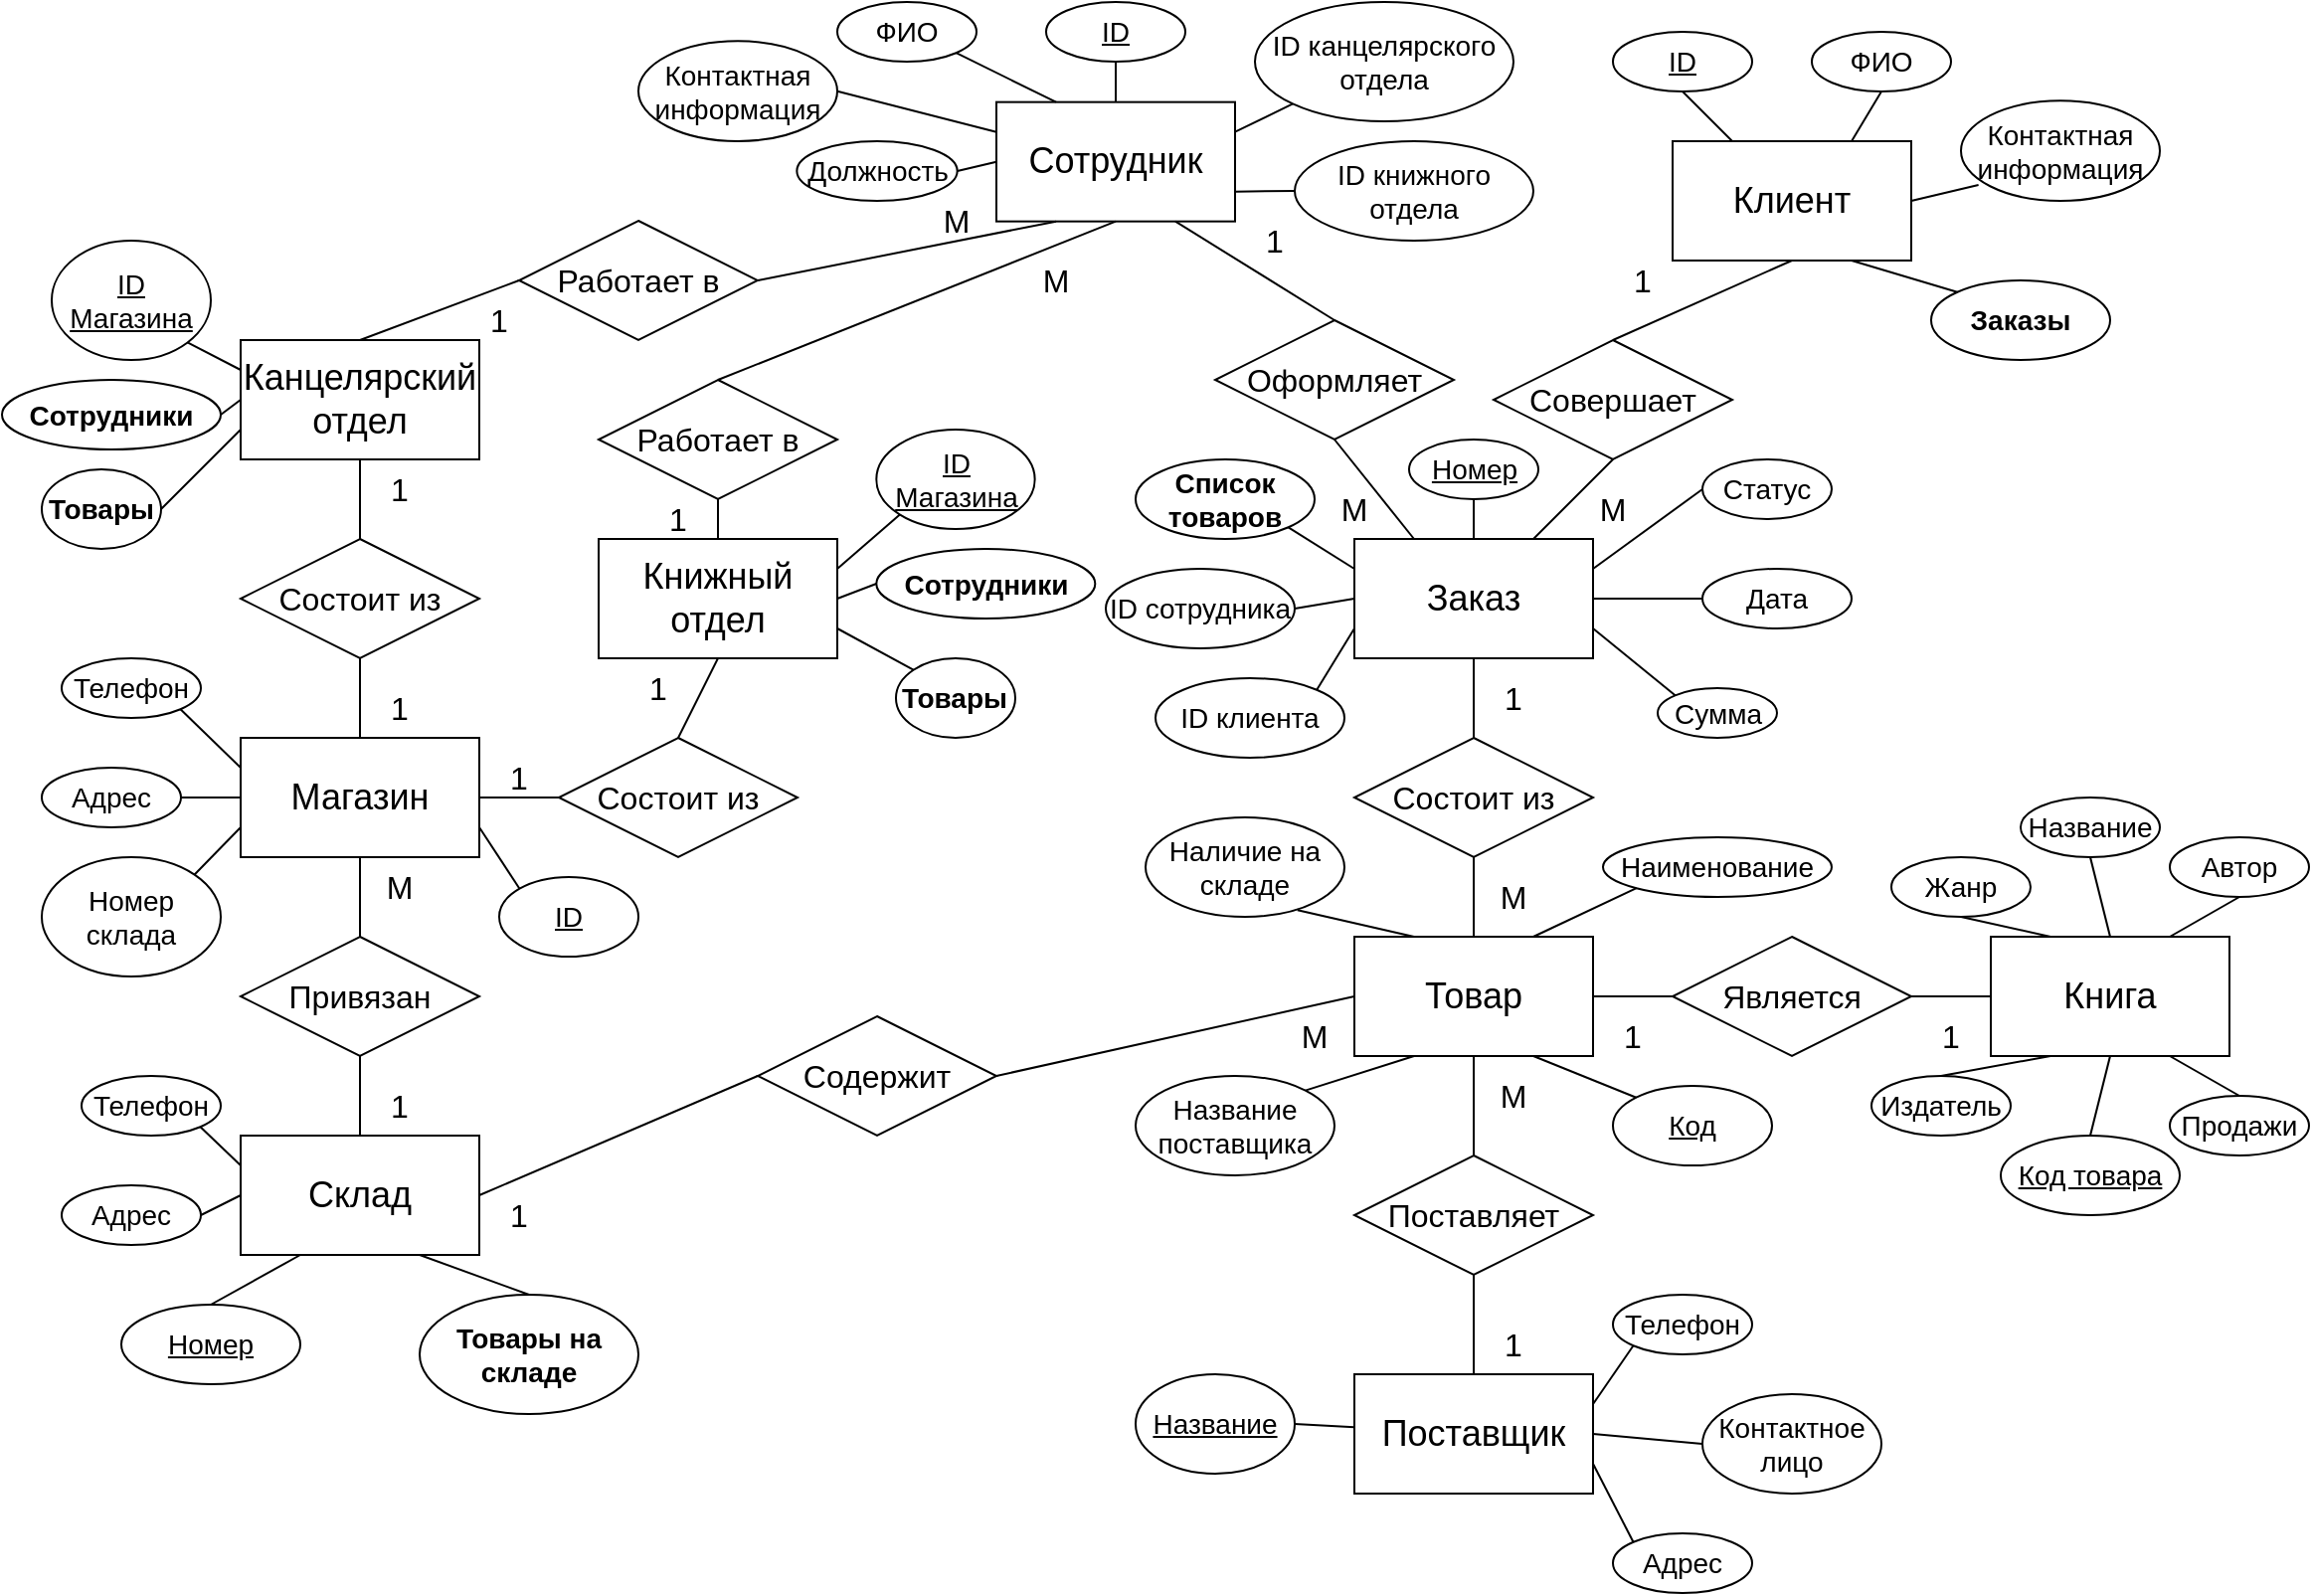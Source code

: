 <mxfile type="device" version="12.6.1"><diagram id="Fq9bWSTRDgVT_YdfhvUp" name="Page-1"><mxGraphModel grid="1" shadow="0" math="0" pageHeight="827" pageWidth="1169" pageScale="1" page="1" fold="1" arrows="1" connect="1" tooltips="1" guides="1" gridSize="10" dy="576" dx="1038"><root><mxCell id="0"/><mxCell id="1" parent="0"/><mxCell id="SaINKWR5GpM6lxzPhKwN-1" value="&lt;font style=&quot;font-size: 18px&quot;&gt;Сотрудник&lt;/font&gt;" parent="1" vertex="1" style="rounded=0;whiteSpace=wrap;html=1;"><mxGeometry as="geometry" height="60" width="120" y="60.33" x="500"/></mxCell><mxCell id="SaINKWR5GpM6lxzPhKwN-3" value="&lt;font style=&quot;font-size: 18px&quot;&gt;Склад&lt;/font&gt;" parent="1" vertex="1" style="rounded=0;whiteSpace=wrap;html=1;"><mxGeometry as="geometry" height="60" width="120" y="580" x="120"/></mxCell><mxCell id="SaINKWR5GpM6lxzPhKwN-5" value="&lt;font style=&quot;font-size: 18px&quot;&gt;Поставщик&lt;/font&gt;" parent="1" vertex="1" style="rounded=0;whiteSpace=wrap;html=1;"><mxGeometry as="geometry" height="60" width="120" y="700" x="680"/></mxCell><mxCell id="SaINKWR5GpM6lxzPhKwN-6" value="&lt;font style=&quot;font-size: 18px&quot;&gt;Заказ&lt;/font&gt;" parent="1" vertex="1" style="rounded=0;whiteSpace=wrap;html=1;"><mxGeometry as="geometry" height="60" width="120" y="280" x="680"/></mxCell><mxCell id="SaINKWR5GpM6lxzPhKwN-7" value="&lt;font style=&quot;font-size: 18px&quot;&gt;Клиент&lt;/font&gt;" parent="1" vertex="1" style="rounded=0;whiteSpace=wrap;html=1;"><mxGeometry as="geometry" height="60" width="120" y="80" x="840"/></mxCell><mxCell id="SaINKWR5GpM6lxzPhKwN-9" value="&lt;font style=&quot;font-size: 18px&quot;&gt;Товар&lt;/font&gt;" parent="1" vertex="1" style="rounded=0;whiteSpace=wrap;html=1;"><mxGeometry as="geometry" height="60" width="120" y="480" x="680"/></mxCell><mxCell id="SaINKWR5GpM6lxzPhKwN-10" value="&lt;font style=&quot;font-size: 18px&quot;&gt;Книга&lt;/font&gt;" parent="1" vertex="1" style="rounded=0;whiteSpace=wrap;html=1;"><mxGeometry as="geometry" height="60" width="120" y="480" x="1000"/></mxCell><mxCell id="lqYQV4Io5JDwWqmm61JL-1" value="&lt;font style=&quot;font-size: 18px&quot;&gt;Магазин&lt;/font&gt;" parent="1" vertex="1" style="rounded=0;whiteSpace=wrap;html=1;"><mxGeometry as="geometry" height="60" width="120" y="380" x="120"/></mxCell><mxCell id="lqYQV4Io5JDwWqmm61JL-2" value="&lt;font style=&quot;font-size: 18px&quot;&gt;Канцелярский отдел&lt;/font&gt;" parent="1" vertex="1" style="rounded=0;whiteSpace=wrap;html=1;"><mxGeometry as="geometry" height="60" width="120" y="180" x="120"/></mxCell><mxCell id="lqYQV4Io5JDwWqmm61JL-3" value="&lt;font style=&quot;font-size: 18px&quot;&gt;Книжный отдел&lt;/font&gt;" parent="1" vertex="1" style="rounded=0;whiteSpace=wrap;html=1;"><mxGeometry as="geometry" height="60" width="120" y="280" x="300"/></mxCell><mxCell id="lqYQV4Io5JDwWqmm61JL-4" value="&lt;font style=&quot;font-size: 16px&quot;&gt;Поставляет&lt;/font&gt;" parent="1" vertex="1" style="rhombus;whiteSpace=wrap;html=1;"><mxGeometry as="geometry" height="60" width="120" y="590" x="680"/></mxCell><mxCell id="lqYQV4Io5JDwWqmm61JL-7" value="&lt;font style=&quot;font-size: 16px&quot;&gt;Состоит из&lt;/font&gt;" parent="1" vertex="1" style="rhombus;whiteSpace=wrap;html=1;"><mxGeometry as="geometry" height="60" width="120" y="380" x="680"/></mxCell><mxCell id="lqYQV4Io5JDwWqmm61JL-10" value="&lt;font style=&quot;font-size: 16px&quot;&gt;Является&lt;/font&gt;" parent="1" vertex="1" style="rhombus;whiteSpace=wrap;html=1;"><mxGeometry as="geometry" height="60" width="120" y="480" x="840"/></mxCell><mxCell id="lqYQV4Io5JDwWqmm61JL-11" value="&lt;font style=&quot;font-size: 16px&quot;&gt;Оформляет&lt;/font&gt;" parent="1" vertex="1" style="rhombus;whiteSpace=wrap;html=1;"><mxGeometry as="geometry" height="60" width="120" y="170" x="610"/></mxCell><mxCell id="C9bdcAZrQV0sh6Vmsv2O-1" value="&lt;font style=&quot;font-size: 16px&quot;&gt;Совершает&lt;/font&gt;" parent="1" vertex="1" style="rhombus;whiteSpace=wrap;html=1;"><mxGeometry as="geometry" height="60" width="120" y="180" x="750"/></mxCell><mxCell id="C9bdcAZrQV0sh6Vmsv2O-3" value="&lt;font style=&quot;font-size: 16px&quot;&gt;Содержит&lt;/font&gt;" parent="1" vertex="1" style="rhombus;whiteSpace=wrap;html=1;"><mxGeometry as="geometry" height="60" width="120" y="520" x="380"/></mxCell><mxCell id="C9bdcAZrQV0sh6Vmsv2O-4" value="&lt;font style=&quot;font-size: 16px&quot;&gt;Привязан&lt;/font&gt;" parent="1" vertex="1" style="rhombus;whiteSpace=wrap;html=1;"><mxGeometry as="geometry" height="60" width="120" y="480" x="120"/></mxCell><mxCell id="C9bdcAZrQV0sh6Vmsv2O-5" value="&lt;font style=&quot;font-size: 16px&quot;&gt;Состоит из&lt;/font&gt;" parent="1" vertex="1" style="rhombus;whiteSpace=wrap;html=1;"><mxGeometry as="geometry" height="60" width="120" y="380" x="280"/></mxCell><mxCell id="C9bdcAZrQV0sh6Vmsv2O-7" value="&lt;font style=&quot;font-size: 16px&quot;&gt;Состоит из&lt;/font&gt;" parent="1" vertex="1" style="rhombus;whiteSpace=wrap;html=1;"><mxGeometry as="geometry" height="60" width="120" y="280" x="120"/></mxCell><mxCell id="C9bdcAZrQV0sh6Vmsv2O-8" value="&lt;font style=&quot;font-size: 16px&quot;&gt;Работает в&lt;/font&gt;" parent="1" vertex="1" style="rhombus;whiteSpace=wrap;html=1;"><mxGeometry as="geometry" height="60" width="120" y="200" x="300"/></mxCell><mxCell id="C9bdcAZrQV0sh6Vmsv2O-11" value="&lt;font style=&quot;font-size: 16px&quot;&gt;Работает в&lt;/font&gt;" parent="1" vertex="1" style="rhombus;whiteSpace=wrap;html=1;"><mxGeometry as="geometry" height="60" width="120" y="120" x="260"/></mxCell><mxCell id="C9bdcAZrQV0sh6Vmsv2O-12" value="&lt;font style=&quot;font-size: 14px&quot;&gt;&lt;u&gt;Название&lt;/u&gt;&lt;/font&gt;" parent="1" vertex="1" style="ellipse;whiteSpace=wrap;html=1;"><mxGeometry as="geometry" height="50" width="80" y="700" x="570"/></mxCell><mxCell id="C9bdcAZrQV0sh6Vmsv2O-14" value="&lt;font style=&quot;font-size: 14px&quot;&gt;Телефон&lt;/font&gt;" parent="1" vertex="1" style="ellipse;whiteSpace=wrap;html=1;"><mxGeometry as="geometry" height="30" width="70" y="340" x="30"/></mxCell><mxCell id="C9bdcAZrQV0sh6Vmsv2O-15" value="&lt;font style=&quot;font-size: 14px&quot;&gt;Адрес&lt;/font&gt;" parent="1" vertex="1" style="ellipse;whiteSpace=wrap;html=1;"><mxGeometry as="geometry" height="30" width="70" y="605" x="30"/></mxCell><mxCell id="C9bdcAZrQV0sh6Vmsv2O-16" value="&lt;font style=&quot;font-size: 14px&quot;&gt;Продажи&lt;/font&gt;" parent="1" vertex="1" style="ellipse;whiteSpace=wrap;html=1;"><mxGeometry as="geometry" height="30" width="70" y="560" x="1090"/></mxCell><mxCell id="C9bdcAZrQV0sh6Vmsv2O-17" value="&lt;font style=&quot;font-size: 14px&quot;&gt;Издатель&lt;/font&gt;" parent="1" vertex="1" style="ellipse;whiteSpace=wrap;html=1;"><mxGeometry as="geometry" height="30" width="70" y="550" x="940"/></mxCell><mxCell id="C9bdcAZrQV0sh6Vmsv2O-18" value="&lt;u style=&quot;font-size: 14px&quot;&gt;&lt;font style=&quot;font-size: 14px&quot;&gt;Код&lt;/font&gt;&lt;/u&gt;" parent="1" vertex="1" style="ellipse;whiteSpace=wrap;html=1;"><mxGeometry as="geometry" height="40" width="80" y="555" x="810"/></mxCell><mxCell id="C9bdcAZrQV0sh6Vmsv2O-19" value="&lt;font style=&quot;font-size: 14px&quot;&gt;Название&lt;/font&gt;" parent="1" vertex="1" style="ellipse;whiteSpace=wrap;html=1;"><mxGeometry as="geometry" height="30" width="70" y="410" x="1015"/></mxCell><mxCell id="C9bdcAZrQV0sh6Vmsv2O-20" value="&lt;font style=&quot;font-size: 14px&quot;&gt;Автор&lt;/font&gt;" parent="1" vertex="1" style="ellipse;whiteSpace=wrap;html=1;"><mxGeometry as="geometry" height="30" width="70" y="430" x="1090"/></mxCell><mxCell id="C9bdcAZrQV0sh6Vmsv2O-21" value="&lt;font style=&quot;font-size: 14px&quot;&gt;&lt;u&gt;Код товара&lt;/u&gt;&lt;/font&gt;" parent="1" vertex="1" style="ellipse;whiteSpace=wrap;html=1;"><mxGeometry as="geometry" height="40" width="90" y="580" x="1005"/></mxCell><mxCell id="C9bdcAZrQV0sh6Vmsv2O-22" value="&lt;font style=&quot;font-size: 14px&quot;&gt;Контактное лицо&lt;/font&gt;" parent="1" vertex="1" style="ellipse;whiteSpace=wrap;html=1;"><mxGeometry as="geometry" height="50" width="90" y="710" x="855"/></mxCell><mxCell id="C9bdcAZrQV0sh6Vmsv2O-23" value="&lt;font style=&quot;font-size: 14px&quot;&gt;Жанр&lt;/font&gt;" parent="1" vertex="1" style="ellipse;whiteSpace=wrap;html=1;"><mxGeometry as="geometry" height="30" width="70" y="440" x="950"/></mxCell><mxCell id="C9bdcAZrQV0sh6Vmsv2O-24" value="&lt;font style=&quot;font-size: 14px&quot;&gt;Название поставщика&lt;/font&gt;" parent="1" vertex="1" style="ellipse;whiteSpace=wrap;html=1;"><mxGeometry as="geometry" height="50" width="100" y="550" x="570"/></mxCell><mxCell id="C9bdcAZrQV0sh6Vmsv2O-25" value="&lt;font style=&quot;font-size: 14px&quot;&gt;Наличие на складе&lt;/font&gt;" parent="1" vertex="1" style="ellipse;whiteSpace=wrap;html=1;"><mxGeometry as="geometry" height="50" width="100" y="420" x="575"/></mxCell><mxCell id="C9bdcAZrQV0sh6Vmsv2O-28" value="&lt;font style=&quot;font-size: 14px&quot;&gt;&lt;u&gt;Номер&lt;/u&gt;&lt;/font&gt;" parent="1" vertex="1" style="ellipse;whiteSpace=wrap;html=1;"><mxGeometry as="geometry" height="30" width="65" y="230" x="707.5"/></mxCell><mxCell id="C9bdcAZrQV0sh6Vmsv2O-30" value="&lt;font style=&quot;font-size: 14px&quot;&gt;Адрес&lt;/font&gt;" parent="1" vertex="1" style="ellipse;whiteSpace=wrap;html=1;"><mxGeometry as="geometry" height="30" width="70" y="780" x="810"/></mxCell><mxCell id="C9bdcAZrQV0sh6Vmsv2O-32" value="&lt;font style=&quot;font-size: 14px&quot;&gt;Контактная информация&lt;/font&gt;" parent="1" vertex="1" style="ellipse;whiteSpace=wrap;html=1;"><mxGeometry as="geometry" height="50.33" width="100" y="29.67" x="320"/></mxCell><mxCell id="C9bdcAZrQV0sh6Vmsv2O-34" value="&lt;font style=&quot;font-size: 14px&quot;&gt;&lt;b&gt;Товары на складе&lt;/b&gt;&lt;/font&gt;" parent="1" vertex="1" style="ellipse;whiteSpace=wrap;html=1;"><mxGeometry as="geometry" height="60" width="110" y="660" x="210"/></mxCell><mxCell id="C9bdcAZrQV0sh6Vmsv2O-35" value="&lt;font style=&quot;font-size: 14px&quot;&gt;Номер склада&lt;/font&gt;" parent="1" vertex="1" style="ellipse;whiteSpace=wrap;html=1;"><mxGeometry as="geometry" height="60" width="90" y="440" x="20"/></mxCell><mxCell id="C9bdcAZrQV0sh6Vmsv2O-36" value="&lt;font style=&quot;font-size: 14px&quot;&gt;Телефон&lt;/font&gt;" parent="1" vertex="1" style="ellipse;whiteSpace=wrap;html=1;"><mxGeometry as="geometry" height="30" width="70" y="550" x="40"/></mxCell><mxCell id="C9bdcAZrQV0sh6Vmsv2O-37" value="&lt;font style=&quot;font-size: 14px&quot;&gt;Адрес&lt;/font&gt;" parent="1" vertex="1" style="ellipse;whiteSpace=wrap;html=1;"><mxGeometry as="geometry" height="30" width="70" y="395" x="20"/></mxCell><mxCell id="C9bdcAZrQV0sh6Vmsv2O-38" value="&lt;font style=&quot;font-size: 14px&quot;&gt;&lt;u&gt;ID&lt;/u&gt;&lt;/font&gt;" parent="1" vertex="1" style="ellipse;whiteSpace=wrap;html=1;"><mxGeometry as="geometry" height="40" width="70" y="450" x="250"/></mxCell><mxCell id="C9bdcAZrQV0sh6Vmsv2O-41" value="&lt;font style=&quot;font-size: 14px&quot;&gt;&lt;u&gt;ID Магазина&lt;/u&gt;&lt;/font&gt;" parent="1" vertex="1" style="ellipse;whiteSpace=wrap;html=1;"><mxGeometry as="geometry" height="60" width="80" y="130" x="25"/></mxCell><mxCell id="C9bdcAZrQV0sh6Vmsv2O-42" value="&lt;font style=&quot;font-size: 14px&quot;&gt;ID канцелярского отдела&lt;/font&gt;" parent="1" vertex="1" style="ellipse;whiteSpace=wrap;html=1;"><mxGeometry as="geometry" height="60" width="130" y="10" x="630"/></mxCell><mxCell id="C9bdcAZrQV0sh6Vmsv2O-44" value="&lt;font style=&quot;font-size: 14px&quot;&gt;&lt;b&gt;Товары&lt;/b&gt;&lt;/font&gt;" parent="1" vertex="1" style="ellipse;whiteSpace=wrap;html=1;"><mxGeometry as="geometry" height="40" width="60" y="245" x="20"/></mxCell><mxCell id="C9bdcAZrQV0sh6Vmsv2O-45" value="&lt;font style=&quot;font-size: 14px&quot;&gt;&lt;b&gt;Товары&lt;/b&gt;&lt;/font&gt;" parent="1" vertex="1" style="ellipse;whiteSpace=wrap;html=1;"><mxGeometry as="geometry" height="40" width="60" y="340" x="449.49"/></mxCell><mxCell id="C9bdcAZrQV0sh6Vmsv2O-46" value="&lt;font style=&quot;font-size: 14px&quot;&gt;Телефон&lt;/font&gt;" parent="1" vertex="1" style="ellipse;whiteSpace=wrap;html=1;"><mxGeometry as="geometry" height="30" width="70" y="660" x="810"/></mxCell><mxCell id="C9bdcAZrQV0sh6Vmsv2O-47" value="&lt;font style=&quot;font-size: 14px&quot;&gt;Должность&lt;/font&gt;" parent="1" vertex="1" style="ellipse;whiteSpace=wrap;html=1;"><mxGeometry as="geometry" height="30" width="80.67" y="80" x="399.67"/></mxCell><mxCell id="C9bdcAZrQV0sh6Vmsv2O-48" value="&lt;font style=&quot;font-size: 14px&quot;&gt;&lt;u&gt;ID Магазина&lt;/u&gt;&lt;/font&gt;" parent="1" vertex="1" style="ellipse;whiteSpace=wrap;html=1;"><mxGeometry as="geometry" height="50" width="79.66" y="225" x="439.66"/></mxCell><mxCell id="C9bdcAZrQV0sh6Vmsv2O-49" value="&lt;font style=&quot;font-size: 14px&quot;&gt;ID книжного отдела&lt;/font&gt;" parent="1" vertex="1" style="ellipse;whiteSpace=wrap;html=1;"><mxGeometry as="geometry" height="50" width="120" y="80" x="650"/></mxCell><mxCell id="C9bdcAZrQV0sh6Vmsv2O-50" value="&lt;font style=&quot;font-size: 14px&quot;&gt;ФИО&lt;/font&gt;" parent="1" vertex="1" style="ellipse;whiteSpace=wrap;html=1;"><mxGeometry as="geometry" height="30" width="70" y="10" x="420"/></mxCell><mxCell id="C9bdcAZrQV0sh6Vmsv2O-51" value="&lt;u&gt;&lt;font style=&quot;font-size: 14px&quot;&gt;ID&lt;/font&gt;&lt;/u&gt;" parent="1" vertex="1" style="ellipse;whiteSpace=wrap;html=1;"><mxGeometry as="geometry" height="30" width="70" y="10" x="525"/></mxCell><mxCell id="C9bdcAZrQV0sh6Vmsv2O-52" value="&lt;font style=&quot;font-size: 14px&quot;&gt;ФИО&lt;/font&gt;" parent="1" vertex="1" style="ellipse;whiteSpace=wrap;html=1;"><mxGeometry as="geometry" height="30" width="70" y="25" x="910"/></mxCell><mxCell id="C9bdcAZrQV0sh6Vmsv2O-53" value="&lt;font style=&quot;font-size: 14px&quot;&gt;Контактная информация&lt;/font&gt;" parent="1" vertex="1" style="ellipse;whiteSpace=wrap;html=1;"><mxGeometry as="geometry" height="50.33" width="100" y="59.67" x="985"/></mxCell><mxCell id="C9bdcAZrQV0sh6Vmsv2O-54" value="&lt;b&gt;&lt;font style=&quot;font-size: 14px&quot;&gt;Заказы&lt;/font&gt;&lt;/b&gt;" parent="1" vertex="1" style="ellipse;whiteSpace=wrap;html=1;"><mxGeometry as="geometry" height="40" width="90" y="150" x="970"/></mxCell><mxCell id="C9bdcAZrQV0sh6Vmsv2O-55" value="&lt;u&gt;&lt;font style=&quot;font-size: 14px&quot;&gt;ID&lt;/font&gt;&lt;/u&gt;" parent="1" vertex="1" style="ellipse;whiteSpace=wrap;html=1;"><mxGeometry as="geometry" height="30" width="70" y="25" x="810"/></mxCell><mxCell id="C9bdcAZrQV0sh6Vmsv2O-56" value="&lt;font style=&quot;font-size: 14px&quot;&gt;&lt;u&gt;Номер&lt;/u&gt;&lt;/font&gt;" parent="1" vertex="1" style="ellipse;whiteSpace=wrap;html=1;"><mxGeometry as="geometry" height="40" width="90" y="665" x="60"/></mxCell><mxCell id="C9bdcAZrQV0sh6Vmsv2O-57" value="&lt;font style=&quot;font-size: 14px&quot;&gt;Статус&lt;/font&gt;" parent="1" vertex="1" style="ellipse;whiteSpace=wrap;html=1;"><mxGeometry as="geometry" height="30" width="65" y="240" x="855"/></mxCell><mxCell id="C9bdcAZrQV0sh6Vmsv2O-58" value="&lt;font style=&quot;font-size: 14px&quot;&gt;Сумма&lt;/font&gt;" parent="1" vertex="1" style="ellipse;whiteSpace=wrap;html=1;"><mxGeometry as="geometry" height="25" width="60" y="355" x="832.5"/></mxCell><mxCell id="C9bdcAZrQV0sh6Vmsv2O-59" value="&lt;font style=&quot;font-size: 14px&quot;&gt;Дата&lt;/font&gt;" parent="1" vertex="1" style="ellipse;whiteSpace=wrap;html=1;"><mxGeometry as="geometry" height="30" width="75" y="295" x="855"/></mxCell><mxCell id="C9bdcAZrQV0sh6Vmsv2O-60" value="&lt;font style=&quot;font-size: 14px&quot;&gt;&lt;b&gt;Список товаров&lt;/b&gt;&lt;/font&gt;" parent="1" vertex="1" style="ellipse;whiteSpace=wrap;html=1;"><mxGeometry as="geometry" height="40" width="90" y="240" x="570"/></mxCell><mxCell id="C9bdcAZrQV0sh6Vmsv2O-61" value="&lt;font style=&quot;font-size: 14px&quot;&gt;ID сотрудника&lt;/font&gt;" parent="1" vertex="1" style="ellipse;whiteSpace=wrap;html=1;"><mxGeometry as="geometry" height="40" width="95" y="295" x="555"/></mxCell><mxCell id="C9bdcAZrQV0sh6Vmsv2O-62" value="&lt;font style=&quot;font-size: 14px&quot;&gt;ID клиента&lt;/font&gt;" parent="1" vertex="1" style="ellipse;whiteSpace=wrap;html=1;"><mxGeometry as="geometry" height="40" width="95" y="350" x="580"/></mxCell><mxCell id="C9bdcAZrQV0sh6Vmsv2O-63" value="&lt;font style=&quot;font-size: 14px&quot;&gt;Наименование&lt;/font&gt;" parent="1" vertex="1" style="ellipse;whiteSpace=wrap;html=1;"><mxGeometry as="geometry" height="30" width="115" y="430" x="805"/></mxCell><mxCell id="C9bdcAZrQV0sh6Vmsv2O-64" value="" parent="1" style="endArrow=none;html=1;entryX=0.5;entryY=1;entryDx=0;entryDy=0;exitX=0.5;exitY=0;exitDx=0;exitDy=0;" target="lqYQV4Io5JDwWqmm61JL-4" source="SaINKWR5GpM6lxzPhKwN-5" edge="1"><mxGeometry as="geometry" height="50" width="50" relative="1"><mxPoint as="sourcePoint" y="780" x="370"/><mxPoint as="targetPoint" y="720" x="470"/></mxGeometry></mxCell><mxCell id="C9bdcAZrQV0sh6Vmsv2O-65" value="" parent="1" style="endArrow=none;html=1;entryX=0.5;entryY=1;entryDx=0;entryDy=0;exitX=0.5;exitY=0;exitDx=0;exitDy=0;" target="SaINKWR5GpM6lxzPhKwN-9" source="lqYQV4Io5JDwWqmm61JL-4" edge="1"><mxGeometry as="geometry" height="50" width="50" relative="1"><mxPoint as="sourcePoint" y="790" x="380"/><mxPoint as="targetPoint" y="730" x="480"/></mxGeometry></mxCell><mxCell id="C9bdcAZrQV0sh6Vmsv2O-66" value="" parent="1" style="endArrow=none;html=1;entryX=0;entryY=0.5;entryDx=0;entryDy=0;exitX=1;exitY=0.5;exitDx=0;exitDy=0;" target="SaINKWR5GpM6lxzPhKwN-10" source="lqYQV4Io5JDwWqmm61JL-10" edge="1"><mxGeometry as="geometry" height="50" width="50" relative="1"><mxPoint as="sourcePoint" y="800" x="390"/><mxPoint as="targetPoint" y="740" x="490"/></mxGeometry></mxCell><mxCell id="C9bdcAZrQV0sh6Vmsv2O-67" value="" parent="1" style="endArrow=none;html=1;entryX=1;entryY=0.5;entryDx=0;entryDy=0;exitX=0;exitY=0.5;exitDx=0;exitDy=0;" target="SaINKWR5GpM6lxzPhKwN-9" source="lqYQV4Io5JDwWqmm61JL-10" edge="1"><mxGeometry as="geometry" height="50" width="50" relative="1"><mxPoint as="sourcePoint" y="810" x="400"/><mxPoint as="targetPoint" y="750" x="500"/></mxGeometry></mxCell><mxCell id="C9bdcAZrQV0sh6Vmsv2O-68" value="" parent="1" style="endArrow=none;html=1;entryX=1;entryY=0.5;entryDx=0;entryDy=0;" target="C9bdcAZrQV0sh6Vmsv2O-12" source="SaINKWR5GpM6lxzPhKwN-5" edge="1"><mxGeometry as="geometry" height="50" width="50" relative="1"><mxPoint as="sourcePoint" y="820" x="410"/><mxPoint as="targetPoint" y="760" x="510"/></mxGeometry></mxCell><mxCell id="C9bdcAZrQV0sh6Vmsv2O-69" value="" parent="1" style="endArrow=none;html=1;entryX=0;entryY=0;entryDx=0;entryDy=0;exitX=1;exitY=0.75;exitDx=0;exitDy=0;" target="C9bdcAZrQV0sh6Vmsv2O-30" source="SaINKWR5GpM6lxzPhKwN-5" edge="1"><mxGeometry as="geometry" height="50" width="50" relative="1"><mxPoint as="sourcePoint" y="830" x="420"/><mxPoint as="targetPoint" y="770" x="520"/></mxGeometry></mxCell><mxCell id="C9bdcAZrQV0sh6Vmsv2O-70" value="" parent="1" style="endArrow=none;html=1;entryX=0;entryY=0.5;entryDx=0;entryDy=0;exitX=1;exitY=0.5;exitDx=0;exitDy=0;" target="C9bdcAZrQV0sh6Vmsv2O-22" source="SaINKWR5GpM6lxzPhKwN-5" edge="1"><mxGeometry as="geometry" height="50" width="50" relative="1"><mxPoint as="sourcePoint" y="840" x="430"/><mxPoint as="targetPoint" y="780" x="530"/></mxGeometry></mxCell><mxCell id="C9bdcAZrQV0sh6Vmsv2O-71" value="" parent="1" style="endArrow=none;html=1;entryX=0;entryY=1;entryDx=0;entryDy=0;exitX=1;exitY=0.25;exitDx=0;exitDy=0;" target="C9bdcAZrQV0sh6Vmsv2O-46" source="SaINKWR5GpM6lxzPhKwN-5" edge="1"><mxGeometry as="geometry" height="50" width="50" relative="1"><mxPoint as="sourcePoint" y="850" x="440"/><mxPoint as="targetPoint" y="790" x="540"/></mxGeometry></mxCell><mxCell id="C9bdcAZrQV0sh6Vmsv2O-72" value="" parent="1" style="endArrow=none;html=1;entryX=0.5;entryY=1;entryDx=0;entryDy=0;exitX=0.5;exitY=0;exitDx=0;exitDy=0;" target="SaINKWR5GpM6lxzPhKwN-10" source="C9bdcAZrQV0sh6Vmsv2O-21" edge="1"><mxGeometry as="geometry" height="50" width="50" relative="1"><mxPoint as="sourcePoint" y="695" x="975"/><mxPoint as="targetPoint" y="635" x="1075"/></mxGeometry></mxCell><mxCell id="C9bdcAZrQV0sh6Vmsv2O-73" value="" parent="1" style="endArrow=none;html=1;entryX=0.5;entryY=0;entryDx=0;entryDy=0;exitX=0.75;exitY=1;exitDx=0;exitDy=0;" target="C9bdcAZrQV0sh6Vmsv2O-16" source="SaINKWR5GpM6lxzPhKwN-10" edge="1"><mxGeometry as="geometry" height="50" width="50" relative="1"><mxPoint as="sourcePoint" y="705" x="985"/><mxPoint as="targetPoint" y="645" x="1085"/></mxGeometry></mxCell><mxCell id="C9bdcAZrQV0sh6Vmsv2O-74" value="" parent="1" style="endArrow=none;html=1;entryX=0.5;entryY=0;entryDx=0;entryDy=0;exitX=0.25;exitY=1;exitDx=0;exitDy=0;" target="C9bdcAZrQV0sh6Vmsv2O-17" source="SaINKWR5GpM6lxzPhKwN-10" edge="1"><mxGeometry as="geometry" height="50" width="50" relative="1"><mxPoint as="sourcePoint" y="715" x="995"/><mxPoint as="targetPoint" y="655" x="1095"/></mxGeometry></mxCell><mxCell id="C9bdcAZrQV0sh6Vmsv2O-75" value="" parent="1" style="endArrow=none;html=1;entryX=0.5;entryY=1;entryDx=0;entryDy=0;exitX=0.25;exitY=0;exitDx=0;exitDy=0;" target="C9bdcAZrQV0sh6Vmsv2O-23" source="SaINKWR5GpM6lxzPhKwN-10" edge="1"><mxGeometry as="geometry" height="50" width="50" relative="1"><mxPoint as="sourcePoint" y="725" x="1005"/><mxPoint as="targetPoint" y="665" x="1105"/></mxGeometry></mxCell><mxCell id="C9bdcAZrQV0sh6Vmsv2O-76" value="" parent="1" style="endArrow=none;html=1;entryX=0.5;entryY=1;entryDx=0;entryDy=0;exitX=0.5;exitY=0;exitDx=0;exitDy=0;" target="C9bdcAZrQV0sh6Vmsv2O-19" source="SaINKWR5GpM6lxzPhKwN-10" edge="1"><mxGeometry as="geometry" height="50" width="50" relative="1"><mxPoint as="sourcePoint" y="735" x="1015"/><mxPoint as="targetPoint" y="675" x="1115"/></mxGeometry></mxCell><mxCell id="C9bdcAZrQV0sh6Vmsv2O-77" value="" parent="1" style="endArrow=none;html=1;entryX=0.5;entryY=1;entryDx=0;entryDy=0;exitX=0.75;exitY=0;exitDx=0;exitDy=0;" target="C9bdcAZrQV0sh6Vmsv2O-20" source="SaINKWR5GpM6lxzPhKwN-10" edge="1"><mxGeometry as="geometry" height="50" width="50" relative="1"><mxPoint as="sourcePoint" y="745" x="1025"/><mxPoint as="targetPoint" y="685" x="1125"/></mxGeometry></mxCell><mxCell id="C9bdcAZrQV0sh6Vmsv2O-78" value="" parent="1" style="endArrow=none;html=1;exitX=0;exitY=0;exitDx=0;exitDy=0;entryX=0.75;entryY=1;entryDx=0;entryDy=0;" target="SaINKWR5GpM6lxzPhKwN-9" source="C9bdcAZrQV0sh6Vmsv2O-18" edge="1"><mxGeometry as="geometry" height="50" width="50" relative="1"><mxPoint as="sourcePoint" y="755" x="1035"/><mxPoint as="targetPoint" y="695" x="1135"/></mxGeometry></mxCell><mxCell id="C9bdcAZrQV0sh6Vmsv2O-79" value="" parent="1" style="endArrow=none;html=1;exitX=1;exitY=0;exitDx=0;exitDy=0;entryX=0.25;entryY=1;entryDx=0;entryDy=0;" target="SaINKWR5GpM6lxzPhKwN-9" source="C9bdcAZrQV0sh6Vmsv2O-24" edge="1"><mxGeometry as="geometry" height="50" width="50" relative="1"><mxPoint as="sourcePoint" y="765" x="1045"/><mxPoint as="targetPoint" y="705" x="1145"/></mxGeometry></mxCell><mxCell id="C9bdcAZrQV0sh6Vmsv2O-80" value="" parent="1" style="endArrow=none;html=1;entryX=0.764;entryY=0.932;entryDx=0;entryDy=0;entryPerimeter=0;exitX=0.25;exitY=0;exitDx=0;exitDy=0;" target="C9bdcAZrQV0sh6Vmsv2O-25" source="SaINKWR5GpM6lxzPhKwN-9" edge="1"><mxGeometry as="geometry" height="50" width="50" relative="1"><mxPoint as="sourcePoint" y="550" x="520"/><mxPoint as="targetPoint" y="490" x="620"/></mxGeometry></mxCell><mxCell id="C9bdcAZrQV0sh6Vmsv2O-81" value="" parent="1" style="endArrow=none;html=1;entryX=0;entryY=1;entryDx=0;entryDy=0;exitX=0.75;exitY=0;exitDx=0;exitDy=0;" target="C9bdcAZrQV0sh6Vmsv2O-63" source="SaINKWR5GpM6lxzPhKwN-9" edge="1"><mxGeometry as="geometry" height="50" width="50" relative="1"><mxPoint as="sourcePoint" y="560" x="530"/><mxPoint as="targetPoint" y="500" x="630"/></mxGeometry></mxCell><mxCell id="C9bdcAZrQV0sh6Vmsv2O-82" value="" parent="1" style="endArrow=none;html=1;entryX=0.5;entryY=1;entryDx=0;entryDy=0;exitX=0.5;exitY=0;exitDx=0;exitDy=0;" target="lqYQV4Io5JDwWqmm61JL-7" source="SaINKWR5GpM6lxzPhKwN-9" edge="1"><mxGeometry as="geometry" height="50" width="50" relative="1"><mxPoint as="sourcePoint" y="570" x="540"/><mxPoint as="targetPoint" y="510" x="640"/></mxGeometry></mxCell><mxCell id="C9bdcAZrQV0sh6Vmsv2O-83" value="" parent="1" style="endArrow=none;html=1;entryX=1;entryY=0.5;entryDx=0;entryDy=0;exitX=0;exitY=0.5;exitDx=0;exitDy=0;" target="C9bdcAZrQV0sh6Vmsv2O-3" source="SaINKWR5GpM6lxzPhKwN-9" edge="1"><mxGeometry as="geometry" height="50" width="50" relative="1"><mxPoint as="sourcePoint" y="580" x="550"/><mxPoint as="targetPoint" y="520" x="650"/></mxGeometry></mxCell><mxCell id="C9bdcAZrQV0sh6Vmsv2O-84" value="" parent="1" style="endArrow=none;html=1;entryX=0;entryY=0;entryDx=0;entryDy=0;exitX=1;exitY=0.75;exitDx=0;exitDy=0;" target="C9bdcAZrQV0sh6Vmsv2O-58" source="SaINKWR5GpM6lxzPhKwN-6" edge="1"><mxGeometry as="geometry" height="50" width="50" relative="1"><mxPoint as="sourcePoint" y="335" x="945"/><mxPoint as="targetPoint" y="275" x="1045"/></mxGeometry></mxCell><mxCell id="C9bdcAZrQV0sh6Vmsv2O-85" value="" parent="1" style="endArrow=none;html=1;entryX=0;entryY=0.5;entryDx=0;entryDy=0;exitX=1;exitY=0.5;exitDx=0;exitDy=0;" target="C9bdcAZrQV0sh6Vmsv2O-59" source="SaINKWR5GpM6lxzPhKwN-6" edge="1"><mxGeometry as="geometry" height="50" width="50" relative="1"><mxPoint as="sourcePoint" y="330" x="950"/><mxPoint as="targetPoint" y="270" x="1050"/></mxGeometry></mxCell><mxCell id="C9bdcAZrQV0sh6Vmsv2O-86" value="" parent="1" style="endArrow=none;html=1;entryX=0;entryY=0.5;entryDx=0;entryDy=0;exitX=1;exitY=0.25;exitDx=0;exitDy=0;" target="C9bdcAZrQV0sh6Vmsv2O-57" source="SaINKWR5GpM6lxzPhKwN-6" edge="1"><mxGeometry as="geometry" height="50" width="50" relative="1"><mxPoint as="sourcePoint" y="340" x="960"/><mxPoint as="targetPoint" y="280" x="1060"/></mxGeometry></mxCell><mxCell id="C9bdcAZrQV0sh6Vmsv2O-87" value="" parent="1" style="endArrow=none;html=1;entryX=0.5;entryY=1;entryDx=0;entryDy=0;exitX=0.75;exitY=0;exitDx=0;exitDy=0;" target="C9bdcAZrQV0sh6Vmsv2O-1" source="SaINKWR5GpM6lxzPhKwN-6" edge="1"><mxGeometry as="geometry" height="50" width="50" relative="1"><mxPoint as="sourcePoint" y="350" x="970"/><mxPoint as="targetPoint" y="290" x="1070"/></mxGeometry></mxCell><mxCell id="C9bdcAZrQV0sh6Vmsv2O-88" value="" parent="1" style="endArrow=none;html=1;entryX=0.5;entryY=0;entryDx=0;entryDy=0;exitX=0.5;exitY=1;exitDx=0;exitDy=0;" target="C9bdcAZrQV0sh6Vmsv2O-1" source="SaINKWR5GpM6lxzPhKwN-7" edge="1"><mxGeometry as="geometry" height="50" width="50" relative="1"><mxPoint as="sourcePoint" y="360" x="980"/><mxPoint as="targetPoint" y="300" x="1080"/></mxGeometry></mxCell><mxCell id="C9bdcAZrQV0sh6Vmsv2O-89" value="" parent="1" style="endArrow=none;html=1;entryX=0;entryY=0;entryDx=0;entryDy=0;exitX=0.75;exitY=1;exitDx=0;exitDy=0;" target="C9bdcAZrQV0sh6Vmsv2O-54" source="SaINKWR5GpM6lxzPhKwN-7" edge="1"><mxGeometry as="geometry" height="50" width="50" relative="1"><mxPoint as="sourcePoint" y="370" x="990"/><mxPoint as="targetPoint" y="310" x="1090"/></mxGeometry></mxCell><mxCell id="C9bdcAZrQV0sh6Vmsv2O-90" value="" parent="1" style="endArrow=none;html=1;entryX=0.5;entryY=1;entryDx=0;entryDy=0;exitX=0.5;exitY=0;exitDx=0;exitDy=0;" target="SaINKWR5GpM6lxzPhKwN-6" source="lqYQV4Io5JDwWqmm61JL-7" edge="1"><mxGeometry as="geometry" height="50" width="50" relative="1"><mxPoint as="sourcePoint" y="380" x="1000"/><mxPoint as="targetPoint" y="320" x="1100"/></mxGeometry></mxCell><mxCell id="C9bdcAZrQV0sh6Vmsv2O-91" value="" parent="1" style="endArrow=none;html=1;entryX=1;entryY=0;entryDx=0;entryDy=0;exitX=0;exitY=0.75;exitDx=0;exitDy=0;" target="C9bdcAZrQV0sh6Vmsv2O-62" source="SaINKWR5GpM6lxzPhKwN-6" edge="1"><mxGeometry as="geometry" height="50" width="50" relative="1"><mxPoint as="sourcePoint" y="390" x="1010"/><mxPoint as="targetPoint" y="330" x="1110"/></mxGeometry></mxCell><mxCell id="C9bdcAZrQV0sh6Vmsv2O-92" value="" parent="1" style="endArrow=none;html=1;entryX=1;entryY=0.5;entryDx=0;entryDy=0;exitX=0;exitY=0.5;exitDx=0;exitDy=0;" target="C9bdcAZrQV0sh6Vmsv2O-61" source="SaINKWR5GpM6lxzPhKwN-6" edge="1"><mxGeometry as="geometry" height="50" width="50" relative="1"><mxPoint as="sourcePoint" y="400" x="1020"/><mxPoint as="targetPoint" y="340" x="1120"/></mxGeometry></mxCell><mxCell id="C9bdcAZrQV0sh6Vmsv2O-93" value="" parent="1" style="endArrow=none;html=1;entryX=1;entryY=1;entryDx=0;entryDy=0;exitX=0;exitY=0.25;exitDx=0;exitDy=0;" target="C9bdcAZrQV0sh6Vmsv2O-60" source="SaINKWR5GpM6lxzPhKwN-6" edge="1"><mxGeometry as="geometry" height="50" width="50" relative="1"><mxPoint as="sourcePoint" y="410" x="1030"/><mxPoint as="targetPoint" y="350" x="1130"/></mxGeometry></mxCell><mxCell id="C9bdcAZrQV0sh6Vmsv2O-94" value="" parent="1" style="endArrow=none;html=1;entryX=0.5;entryY=1;entryDx=0;entryDy=0;exitX=0.25;exitY=0;exitDx=0;exitDy=0;" target="lqYQV4Io5JDwWqmm61JL-11" source="SaINKWR5GpM6lxzPhKwN-6" edge="1"><mxGeometry as="geometry" height="50" width="50" relative="1"><mxPoint as="sourcePoint" y="420" x="1040"/><mxPoint as="targetPoint" y="360" x="1140"/></mxGeometry></mxCell><mxCell id="C9bdcAZrQV0sh6Vmsv2O-95" value="" parent="1" style="endArrow=none;html=1;entryX=0.75;entryY=1;entryDx=0;entryDy=0;exitX=0.5;exitY=0;exitDx=0;exitDy=0;" target="SaINKWR5GpM6lxzPhKwN-1" source="lqYQV4Io5JDwWqmm61JL-11" edge="1"><mxGeometry as="geometry" height="50" width="50" relative="1"><mxPoint as="sourcePoint" y="430" x="1050"/><mxPoint as="targetPoint" y="370" x="1150"/></mxGeometry></mxCell><mxCell id="C9bdcAZrQV0sh6Vmsv2O-97" value="" parent="1" style="endArrow=none;html=1;entryX=0.5;entryY=1;entryDx=0;entryDy=0;exitX=0.5;exitY=0;exitDx=0;exitDy=0;" target="C9bdcAZrQV0sh6Vmsv2O-28" source="SaINKWR5GpM6lxzPhKwN-6" edge="1"><mxGeometry as="geometry" height="50" width="50" relative="1"><mxPoint as="sourcePoint" y="440" x="1060"/><mxPoint as="targetPoint" y="380" x="1160"/></mxGeometry></mxCell><mxCell id="C9bdcAZrQV0sh6Vmsv2O-98" value="" parent="1" style="endArrow=none;html=1;entryX=1;entryY=0.5;entryDx=0;entryDy=0;exitX=0.088;exitY=0.841;exitDx=0;exitDy=0;exitPerimeter=0;" target="SaINKWR5GpM6lxzPhKwN-7" source="C9bdcAZrQV0sh6Vmsv2O-53" edge="1"><mxGeometry as="geometry" height="50" width="50" relative="1"><mxPoint as="sourcePoint" y="150" x="940"/><mxPoint as="targetPoint" y="165.858" x="993.18"/></mxGeometry></mxCell><mxCell id="C9bdcAZrQV0sh6Vmsv2O-99" value="" parent="1" style="endArrow=none;html=1;entryX=0.75;entryY=0;entryDx=0;entryDy=0;exitX=0.5;exitY=1;exitDx=0;exitDy=0;" target="SaINKWR5GpM6lxzPhKwN-7" source="C9bdcAZrQV0sh6Vmsv2O-52" edge="1"><mxGeometry as="geometry" height="50" width="50" relative="1"><mxPoint as="sourcePoint" y="160" x="950"/><mxPoint as="targetPoint" y="175.858" x="1003.18"/></mxGeometry></mxCell><mxCell id="C9bdcAZrQV0sh6Vmsv2O-100" value="" parent="1" style="endArrow=none;html=1;entryX=0.25;entryY=0;entryDx=0;entryDy=0;exitX=0.5;exitY=1;exitDx=0;exitDy=0;" target="SaINKWR5GpM6lxzPhKwN-7" source="C9bdcAZrQV0sh6Vmsv2O-55" edge="1"><mxGeometry as="geometry" height="50" width="50" relative="1"><mxPoint as="sourcePoint" y="65" x="955"/><mxPoint as="targetPoint" y="90" x="940"/></mxGeometry></mxCell><mxCell id="C9bdcAZrQV0sh6Vmsv2O-101" value="" parent="1" style="endArrow=none;html=1;entryX=1;entryY=0.75;entryDx=0;entryDy=0;" target="SaINKWR5GpM6lxzPhKwN-1" edge="1"><mxGeometry as="geometry" height="50" width="50" relative="1"><mxPoint as="sourcePoint" y="105" x="650"/><mxPoint as="targetPoint" y="90" x="880"/></mxGeometry></mxCell><mxCell id="syriU6l81Aqked5ToLYi-1" value="" parent="1" style="endArrow=none;html=1;entryX=0.5;entryY=1;entryDx=0;entryDy=0;" target="C9bdcAZrQV0sh6Vmsv2O-51" edge="1"><mxGeometry as="geometry" height="50" width="50" relative="1"><mxPoint as="sourcePoint" y="60" x="560"/><mxPoint as="targetPoint" y="170" x="570"/></mxGeometry></mxCell><mxCell id="syriU6l81Aqked5ToLYi-2" value="" parent="1" style="endArrow=none;html=1;entryX=1;entryY=1;entryDx=0;entryDy=0;exitX=0.25;exitY=0;exitDx=0;exitDy=0;" target="C9bdcAZrQV0sh6Vmsv2O-50" source="SaINKWR5GpM6lxzPhKwN-1" edge="1"><mxGeometry as="geometry" height="50" width="50" relative="1"><mxPoint as="sourcePoint" y="240" x="520"/><mxPoint as="targetPoint" y="180" x="580"/></mxGeometry></mxCell><mxCell id="syriU6l81Aqked5ToLYi-3" value="" parent="1" style="endArrow=none;html=1;entryX=1;entryY=0.5;entryDx=0;entryDy=0;exitX=0;exitY=0.25;exitDx=0;exitDy=0;" target="C9bdcAZrQV0sh6Vmsv2O-32" source="SaINKWR5GpM6lxzPhKwN-1" edge="1"><mxGeometry as="geometry" height="50" width="50" relative="1"><mxPoint as="sourcePoint" y="250" x="530"/><mxPoint as="targetPoint" y="190" x="590"/></mxGeometry></mxCell><mxCell id="syriU6l81Aqked5ToLYi-4" value="" parent="1" style="endArrow=none;html=1;entryX=1;entryY=0.5;entryDx=0;entryDy=0;exitX=0;exitY=0.5;exitDx=0;exitDy=0;" target="C9bdcAZrQV0sh6Vmsv2O-47" source="SaINKWR5GpM6lxzPhKwN-1" edge="1"><mxGeometry as="geometry" height="50" width="50" relative="1"><mxPoint as="sourcePoint" y="260" x="540"/><mxPoint as="targetPoint" y="200" x="600"/></mxGeometry></mxCell><mxCell id="syriU6l81Aqked5ToLYi-5" value="" parent="1" style="endArrow=none;html=1;entryX=0;entryY=1;entryDx=0;entryDy=0;exitX=1;exitY=0.25;exitDx=0;exitDy=0;" target="C9bdcAZrQV0sh6Vmsv2O-42" source="SaINKWR5GpM6lxzPhKwN-1" edge="1"><mxGeometry as="geometry" height="50" width="50" relative="1"><mxPoint as="sourcePoint" y="270" x="550"/><mxPoint as="targetPoint" y="210" x="610"/></mxGeometry></mxCell><mxCell id="syriU6l81Aqked5ToLYi-6" value="" parent="1" style="endArrow=none;html=1;entryX=0.25;entryY=1;entryDx=0;entryDy=0;exitX=1;exitY=0.5;exitDx=0;exitDy=0;" target="SaINKWR5GpM6lxzPhKwN-1" source="C9bdcAZrQV0sh6Vmsv2O-11" edge="1"><mxGeometry as="geometry" height="50" width="50" relative="1"><mxPoint as="sourcePoint" y="280" x="560"/><mxPoint as="targetPoint" y="220" x="620"/></mxGeometry></mxCell><mxCell id="syriU6l81Aqked5ToLYi-7" value="" parent="1" style="endArrow=none;html=1;entryX=0.5;entryY=1;entryDx=0;entryDy=0;exitX=0.5;exitY=0;exitDx=0;exitDy=0;" target="SaINKWR5GpM6lxzPhKwN-1" source="C9bdcAZrQV0sh6Vmsv2O-8" edge="1"><mxGeometry as="geometry" height="50" width="50" relative="1"><mxPoint as="sourcePoint" y="290" x="570"/><mxPoint as="targetPoint" y="230" x="630"/></mxGeometry></mxCell><mxCell id="syriU6l81Aqked5ToLYi-8" value="" parent="1" style="endArrow=none;html=1;exitX=0.5;exitY=1;exitDx=0;exitDy=0;entryX=0.5;entryY=0;entryDx=0;entryDy=0;" target="lqYQV4Io5JDwWqmm61JL-3" source="C9bdcAZrQV0sh6Vmsv2O-8" edge="1"><mxGeometry as="geometry" height="50" width="50" relative="1"><mxPoint as="sourcePoint" y="210" x="495"/><mxPoint as="targetPoint" y="150" x="555"/></mxGeometry></mxCell><mxCell id="syriU6l81Aqked5ToLYi-9" value="" parent="1" style="endArrow=none;html=1;entryX=0;entryY=0.5;entryDx=0;entryDy=0;exitX=0.5;exitY=0;exitDx=0;exitDy=0;" target="C9bdcAZrQV0sh6Vmsv2O-11" source="lqYQV4Io5JDwWqmm61JL-2" edge="1"><mxGeometry as="geometry" height="50" width="50" relative="1"><mxPoint as="sourcePoint" y="220" x="505"/><mxPoint as="targetPoint" y="160" x="565"/></mxGeometry></mxCell><mxCell id="syriU6l81Aqked5ToLYi-10" value="" parent="1" style="endArrow=none;html=1;entryX=0;entryY=1;entryDx=0;entryDy=0;exitX=1;exitY=0.25;exitDx=0;exitDy=0;" target="C9bdcAZrQV0sh6Vmsv2O-48" source="lqYQV4Io5JDwWqmm61JL-3" edge="1"><mxGeometry as="geometry" height="50" width="50" relative="1"><mxPoint as="sourcePoint" y="230" x="515"/><mxPoint as="targetPoint" y="170" x="575"/></mxGeometry></mxCell><mxCell id="syriU6l81Aqked5ToLYi-11" value="" parent="1" style="endArrow=none;html=1;entryX=1;entryY=0.75;entryDx=0;entryDy=0;exitX=0;exitY=0;exitDx=0;exitDy=0;" target="lqYQV4Io5JDwWqmm61JL-3" source="C9bdcAZrQV0sh6Vmsv2O-45" edge="1"><mxGeometry as="geometry" height="50" width="50" relative="1"><mxPoint as="sourcePoint" y="240" x="525"/><mxPoint as="targetPoint" y="180" x="585"/></mxGeometry></mxCell><mxCell id="syriU6l81Aqked5ToLYi-13" value="" parent="1" style="endArrow=none;html=1;entryX=1;entryY=1;entryDx=0;entryDy=0;exitX=0;exitY=0.25;exitDx=0;exitDy=0;" target="C9bdcAZrQV0sh6Vmsv2O-41" source="lqYQV4Io5JDwWqmm61JL-2" edge="1"><mxGeometry as="geometry" height="50" width="50" relative="1"><mxPoint as="sourcePoint" y="260" x="545"/><mxPoint as="targetPoint" y="200" x="605"/></mxGeometry></mxCell><mxCell id="syriU6l81Aqked5ToLYi-14" value="" parent="1" style="endArrow=none;html=1;entryX=1;entryY=0.5;entryDx=0;entryDy=0;exitX=0;exitY=0.75;exitDx=0;exitDy=0;" target="C9bdcAZrQV0sh6Vmsv2O-44" source="lqYQV4Io5JDwWqmm61JL-2" edge="1"><mxGeometry as="geometry" height="50" width="50" relative="1"><mxPoint as="sourcePoint" y="270" x="555"/><mxPoint as="targetPoint" y="210" x="615"/></mxGeometry></mxCell><mxCell id="syriU6l81Aqked5ToLYi-15" value="" parent="1" style="endArrow=none;html=1;entryX=0.5;entryY=1;entryDx=0;entryDy=0;exitX=0.5;exitY=0;exitDx=0;exitDy=0;" target="lqYQV4Io5JDwWqmm61JL-2" source="C9bdcAZrQV0sh6Vmsv2O-7" edge="1"><mxGeometry as="geometry" height="50" width="50" relative="1"><mxPoint as="sourcePoint" y="235" x="130"/><mxPoint as="targetPoint" y="260" x="90"/></mxGeometry></mxCell><mxCell id="syriU6l81Aqked5ToLYi-16" value="" parent="1" style="endArrow=none;html=1;entryX=0.5;entryY=0;entryDx=0;entryDy=0;exitX=0.5;exitY=1;exitDx=0;exitDy=0;" target="C9bdcAZrQV0sh6Vmsv2O-5" source="lqYQV4Io5JDwWqmm61JL-3" edge="1"><mxGeometry as="geometry" height="50" width="50" relative="1"><mxPoint as="sourcePoint" y="360" x="340"/><mxPoint as="targetPoint" y="270" x="100"/></mxGeometry></mxCell><mxCell id="syriU6l81Aqked5ToLYi-17" value="" parent="1" style="endArrow=none;html=1;entryX=0.5;entryY=0;entryDx=0;entryDy=0;exitX=0.5;exitY=1;exitDx=0;exitDy=0;" target="lqYQV4Io5JDwWqmm61JL-1" source="C9bdcAZrQV0sh6Vmsv2O-7" edge="1"><mxGeometry as="geometry" height="50" width="50" relative="1"><mxPoint as="sourcePoint" y="255" x="150"/><mxPoint as="targetPoint" y="280" x="110"/></mxGeometry></mxCell><mxCell id="syriU6l81Aqked5ToLYi-18" value="" parent="1" style="endArrow=none;html=1;entryX=1;entryY=0.5;entryDx=0;entryDy=0;exitX=0;exitY=0.5;exitDx=0;exitDy=0;" target="lqYQV4Io5JDwWqmm61JL-1" source="C9bdcAZrQV0sh6Vmsv2O-5" edge="1"><mxGeometry as="geometry" height="50" width="50" relative="1"><mxPoint as="sourcePoint" y="265" x="160"/><mxPoint as="targetPoint" y="290" x="120"/></mxGeometry></mxCell><mxCell id="syriU6l81Aqked5ToLYi-19" value="" parent="1" style="endArrow=none;html=1;entryX=0;entryY=0.25;entryDx=0;entryDy=0;exitX=1;exitY=1;exitDx=0;exitDy=0;" target="lqYQV4Io5JDwWqmm61JL-1" source="C9bdcAZrQV0sh6Vmsv2O-14" edge="1"><mxGeometry as="geometry" height="50" width="50" relative="1"><mxPoint as="sourcePoint" y="275" x="170"/><mxPoint as="targetPoint" y="300" x="130"/></mxGeometry></mxCell><mxCell id="syriU6l81Aqked5ToLYi-20" value="" parent="1" style="endArrow=none;html=1;entryX=0;entryY=0.5;entryDx=0;entryDy=0;exitX=1;exitY=0.5;exitDx=0;exitDy=0;" target="lqYQV4Io5JDwWqmm61JL-1" source="C9bdcAZrQV0sh6Vmsv2O-37" edge="1"><mxGeometry as="geometry" height="50" width="50" relative="1"><mxPoint as="sourcePoint" y="285" x="180"/><mxPoint as="targetPoint" y="310" x="140"/></mxGeometry></mxCell><mxCell id="syriU6l81Aqked5ToLYi-21" value="" parent="1" style="endArrow=none;html=1;entryX=0;entryY=0.75;entryDx=0;entryDy=0;exitX=1;exitY=0;exitDx=0;exitDy=0;" target="lqYQV4Io5JDwWqmm61JL-1" source="C9bdcAZrQV0sh6Vmsv2O-35" edge="1"><mxGeometry as="geometry" height="50" width="50" relative="1"><mxPoint as="sourcePoint" y="295" x="190"/><mxPoint as="targetPoint" y="320" x="150"/></mxGeometry></mxCell><mxCell id="syriU6l81Aqked5ToLYi-22" value="" parent="1" style="endArrow=none;html=1;entryX=0;entryY=0;entryDx=0;entryDy=0;exitX=1;exitY=0.75;exitDx=0;exitDy=0;" target="C9bdcAZrQV0sh6Vmsv2O-38" source="lqYQV4Io5JDwWqmm61JL-1" edge="1"><mxGeometry as="geometry" height="50" width="50" relative="1"><mxPoint as="sourcePoint" y="305" x="200"/><mxPoint as="targetPoint" y="330" x="160"/></mxGeometry></mxCell><mxCell id="syriU6l81Aqked5ToLYi-23" value="" parent="1" style="endArrow=none;html=1;entryX=0.5;entryY=0;entryDx=0;entryDy=0;exitX=0.5;exitY=1;exitDx=0;exitDy=0;" target="C9bdcAZrQV0sh6Vmsv2O-4" source="lqYQV4Io5JDwWqmm61JL-1" edge="1"><mxGeometry as="geometry" height="50" width="50" relative="1"><mxPoint as="sourcePoint" y="315" x="210"/><mxPoint as="targetPoint" y="340" x="170"/></mxGeometry></mxCell><mxCell id="syriU6l81Aqked5ToLYi-24" value="" parent="1" style="endArrow=none;html=1;entryX=0.5;entryY=0;entryDx=0;entryDy=0;exitX=0.5;exitY=1;exitDx=0;exitDy=0;" target="SaINKWR5GpM6lxzPhKwN-3" source="C9bdcAZrQV0sh6Vmsv2O-4" edge="1"><mxGeometry as="geometry" height="50" width="50" relative="1"><mxPoint as="sourcePoint" y="325" x="220"/><mxPoint as="targetPoint" y="350" x="180"/></mxGeometry></mxCell><mxCell id="syriU6l81Aqked5ToLYi-25" value="" parent="1" style="endArrow=none;html=1;entryX=1;entryY=1;entryDx=0;entryDy=0;exitX=0;exitY=0.25;exitDx=0;exitDy=0;" target="C9bdcAZrQV0sh6Vmsv2O-36" source="SaINKWR5GpM6lxzPhKwN-3" edge="1"><mxGeometry as="geometry" height="50" width="50" relative="1"><mxPoint as="sourcePoint" y="335" x="230"/><mxPoint as="targetPoint" y="360" x="190"/></mxGeometry></mxCell><mxCell id="syriU6l81Aqked5ToLYi-26" value="" parent="1" style="endArrow=none;html=1;entryX=1;entryY=0.5;entryDx=0;entryDy=0;" target="C9bdcAZrQV0sh6Vmsv2O-15" edge="1"><mxGeometry as="geometry" height="50" width="50" relative="1"><mxPoint as="sourcePoint" y="610" x="120"/><mxPoint as="targetPoint" y="585.607" x="109.749"/></mxGeometry></mxCell><mxCell id="syriU6l81Aqked5ToLYi-27" value="" parent="1" style="endArrow=none;html=1;entryX=0.5;entryY=0;entryDx=0;entryDy=0;exitX=0.25;exitY=1;exitDx=0;exitDy=0;" target="C9bdcAZrQV0sh6Vmsv2O-56" source="SaINKWR5GpM6lxzPhKwN-3" edge="1"><mxGeometry as="geometry" height="50" width="50" relative="1"><mxPoint as="sourcePoint" y="615" x="140"/><mxPoint as="targetPoint" y="595.607" x="119.749"/></mxGeometry></mxCell><mxCell id="syriU6l81Aqked5ToLYi-28" value="" parent="1" style="endArrow=none;html=1;entryX=0.5;entryY=0;entryDx=0;entryDy=0;exitX=0.75;exitY=1;exitDx=0;exitDy=0;" target="C9bdcAZrQV0sh6Vmsv2O-34" source="SaINKWR5GpM6lxzPhKwN-3" edge="1"><mxGeometry as="geometry" height="50" width="50" relative="1"><mxPoint as="sourcePoint" y="625" x="150"/><mxPoint as="targetPoint" y="605.607" x="129.749"/></mxGeometry></mxCell><mxCell id="syriU6l81Aqked5ToLYi-29" value="" parent="1" style="endArrow=none;html=1;entryX=1;entryY=0.5;entryDx=0;entryDy=0;exitX=0;exitY=0.5;exitDx=0;exitDy=0;" target="SaINKWR5GpM6lxzPhKwN-3" source="C9bdcAZrQV0sh6Vmsv2O-3" edge="1"><mxGeometry as="geometry" height="50" width="50" relative="1"><mxPoint as="sourcePoint" y="635" x="160"/><mxPoint as="targetPoint" y="615.607" x="139.749"/></mxGeometry></mxCell><mxCell id="syriU6l81Aqked5ToLYi-31" value="&lt;font style=&quot;font-size: 16px&quot;&gt;1&lt;/font&gt;" parent="1" vertex="1" style="text;html=1;strokeColor=none;fillColor=none;align=center;verticalAlign=middle;whiteSpace=wrap;rounded=0;"><mxGeometry as="geometry" height="20" width="40" y="675" x="740"/></mxCell><mxCell id="syriU6l81Aqked5ToLYi-36" value="&lt;font style=&quot;font-size: 16px&quot;&gt;1&lt;/font&gt;" parent="1" vertex="1" style="text;html=1;strokeColor=none;fillColor=none;align=center;verticalAlign=middle;whiteSpace=wrap;rounded=0;"><mxGeometry as="geometry" height="20" width="40" y="520" x="800"/></mxCell><mxCell id="syriU6l81Aqked5ToLYi-39" value="&lt;font style=&quot;font-size: 16px&quot;&gt;1&lt;/font&gt;" parent="1" vertex="1" style="text;html=1;strokeColor=none;fillColor=none;align=center;verticalAlign=middle;whiteSpace=wrap;rounded=0;"><mxGeometry as="geometry" height="20" width="40" y="610" x="240"/></mxCell><mxCell id="syriU6l81Aqked5ToLYi-40" value="&lt;font style=&quot;font-size: 16px&quot;&gt;1&lt;/font&gt;" parent="1" vertex="1" style="text;html=1;strokeColor=none;fillColor=none;align=center;verticalAlign=middle;whiteSpace=wrap;rounded=0;"><mxGeometry as="geometry" height="20" width="40" y="355" x="180"/></mxCell><mxCell id="syriU6l81Aqked5ToLYi-41" value="&lt;font style=&quot;font-size: 16px&quot;&gt;1&lt;/font&gt;" parent="1" vertex="1" style="text;html=1;strokeColor=none;fillColor=none;align=center;verticalAlign=middle;whiteSpace=wrap;rounded=0;"><mxGeometry as="geometry" height="20" width="40" y="390" x="240"/></mxCell><mxCell id="syriU6l81Aqked5ToLYi-43" value="" parent="1" style="endArrow=none;html=1;entryX=0.5;entryY=0;entryDx=0;entryDy=0;exitX=0.5;exitY=1;exitDx=0;exitDy=0;" source="lqYQV4Io5JDwWqmm61JL-3" edge="1"><mxGeometry as="geometry" height="50" width="50" relative="1"><mxPoint as="sourcePoint" y="340" x="360"/><mxPoint as="targetPoint" y="340" x="340"/></mxGeometry></mxCell><mxCell id="syriU6l81Aqked5ToLYi-45" value="&lt;font style=&quot;font-size: 16px&quot;&gt;1&lt;/font&gt;" parent="1" vertex="1" style="text;html=1;strokeColor=none;fillColor=none;align=center;verticalAlign=middle;whiteSpace=wrap;rounded=0;"><mxGeometry as="geometry" height="20" width="40" y="345" x="310"/></mxCell><mxCell id="syriU6l81Aqked5ToLYi-46" value="&lt;font style=&quot;font-size: 16px&quot;&gt;1&lt;/font&gt;" parent="1" vertex="1" style="text;html=1;strokeColor=none;fillColor=none;align=center;verticalAlign=middle;whiteSpace=wrap;rounded=0;"><mxGeometry as="geometry" height="20" width="40" y="245" x="180"/></mxCell><mxCell id="syriU6l81Aqked5ToLYi-47" value="&lt;font style=&quot;font-size: 16px&quot;&gt;1&lt;/font&gt;" parent="1" vertex="1" style="text;html=1;strokeColor=none;fillColor=none;align=center;verticalAlign=middle;whiteSpace=wrap;rounded=0;"><mxGeometry as="geometry" height="20" width="40" y="260" x="320"/></mxCell><mxCell id="syriU6l81Aqked5ToLYi-48" value="&lt;font style=&quot;font-size: 16px&quot;&gt;1&lt;/font&gt;" parent="1" vertex="1" style="text;html=1;strokeColor=none;fillColor=none;align=center;verticalAlign=middle;whiteSpace=wrap;rounded=0;"><mxGeometry as="geometry" height="20" width="40" y="160" x="230"/></mxCell><mxCell id="syriU6l81Aqked5ToLYi-49" value="&lt;font style=&quot;font-size: 16px&quot;&gt;1&lt;/font&gt;" parent="1" vertex="1" style="text;html=1;strokeColor=none;fillColor=none;align=center;verticalAlign=middle;whiteSpace=wrap;rounded=0;"><mxGeometry as="geometry" height="20" width="40" y="120.33" x="620"/></mxCell><mxCell id="syriU6l81Aqked5ToLYi-50" value="&lt;font style=&quot;font-size: 16px&quot;&gt;1&lt;/font&gt;" parent="1" vertex="1" style="text;html=1;strokeColor=none;fillColor=none;align=center;verticalAlign=middle;whiteSpace=wrap;rounded=0;"><mxGeometry as="geometry" height="20" width="40" y="140" x="805"/></mxCell><mxCell id="MFzzcCggHK8kjlY4LRsj-1" value="&lt;font style=&quot;font-size: 16px&quot;&gt;1&lt;/font&gt;" parent="1" vertex="1" style="text;html=1;strokeColor=none;fillColor=none;align=center;verticalAlign=middle;whiteSpace=wrap;rounded=0;"><mxGeometry as="geometry" height="20" width="40" y="350" x="740"/></mxCell><mxCell id="MFzzcCggHK8kjlY4LRsj-2" value="&lt;font style=&quot;font-size: 16px&quot;&gt;M&lt;/font&gt;" parent="1" vertex="1" style="text;html=1;strokeColor=none;fillColor=none;align=center;verticalAlign=middle;whiteSpace=wrap;rounded=0;"><mxGeometry as="geometry" height="20" width="40" y="550" x="740"/></mxCell><mxCell id="MFzzcCggHK8kjlY4LRsj-3" value="&lt;font style=&quot;font-size: 16px&quot;&gt;M&lt;/font&gt;" parent="1" vertex="1" style="text;html=1;strokeColor=none;fillColor=none;align=center;verticalAlign=middle;whiteSpace=wrap;rounded=0;"><mxGeometry as="geometry" height="20" width="40" y="450" x="740"/></mxCell><mxCell id="MFzzcCggHK8kjlY4LRsj-4" value="&lt;font style=&quot;font-size: 16px&quot;&gt;M&lt;/font&gt;" parent="1" vertex="1" style="text;html=1;strokeColor=none;fillColor=none;align=center;verticalAlign=middle;whiteSpace=wrap;rounded=0;"><mxGeometry as="geometry" height="20" width="40" y="520" x="640"/></mxCell><mxCell id="MFzzcCggHK8kjlY4LRsj-6" value="&lt;font style=&quot;font-size: 16px&quot;&gt;M&lt;/font&gt;" parent="1" vertex="1" style="text;html=1;strokeColor=none;fillColor=none;align=center;verticalAlign=middle;whiteSpace=wrap;rounded=0;"><mxGeometry as="geometry" height="20" width="40" y="445" x="180"/></mxCell><mxCell id="MFzzcCggHK8kjlY4LRsj-7" value="&lt;font style=&quot;font-size: 16px&quot;&gt;1&lt;/font&gt;" parent="1" vertex="1" style="text;html=1;strokeColor=none;fillColor=none;align=center;verticalAlign=middle;whiteSpace=wrap;rounded=0;"><mxGeometry as="geometry" height="20" width="40" y="555" x="180"/></mxCell><mxCell id="MFzzcCggHK8kjlY4LRsj-9" value="&lt;font style=&quot;font-size: 16px&quot;&gt;M&lt;/font&gt;" parent="1" vertex="1" style="text;html=1;strokeColor=none;fillColor=none;align=center;verticalAlign=middle;whiteSpace=wrap;rounded=0;"><mxGeometry as="geometry" height="20" width="40" y="140" x="509.66"/></mxCell><mxCell id="MFzzcCggHK8kjlY4LRsj-10" value="&lt;font style=&quot;font-size: 16px&quot;&gt;M&lt;/font&gt;" parent="1" vertex="1" style="text;html=1;strokeColor=none;fillColor=none;align=center;verticalAlign=middle;whiteSpace=wrap;rounded=0;"><mxGeometry as="geometry" height="20" width="40" y="110" x="460"/></mxCell><mxCell id="MFzzcCggHK8kjlY4LRsj-11" value="&lt;font style=&quot;font-size: 16px&quot;&gt;M&lt;/font&gt;" parent="1" vertex="1" style="text;html=1;strokeColor=none;fillColor=none;align=center;verticalAlign=middle;whiteSpace=wrap;rounded=0;"><mxGeometry as="geometry" height="20" width="40" y="255" x="660.0"/></mxCell><mxCell id="MFzzcCggHK8kjlY4LRsj-12" value="&lt;font style=&quot;font-size: 16px&quot;&gt;M&lt;/font&gt;" parent="1" vertex="1" style="text;html=1;strokeColor=none;fillColor=none;align=center;verticalAlign=middle;whiteSpace=wrap;rounded=0;"><mxGeometry as="geometry" height="20" width="40" y="255" x="790"/></mxCell><mxCell id="MFzzcCggHK8kjlY4LRsj-14" value="&lt;font style=&quot;font-size: 16px&quot;&gt;1&lt;/font&gt;" parent="1" vertex="1" style="text;html=1;strokeColor=none;fillColor=none;align=center;verticalAlign=middle;whiteSpace=wrap;rounded=0;"><mxGeometry as="geometry" height="20" width="40" y="520" x="960"/></mxCell><mxCell id="gvgTHytXlWF8DL8SILxK-1" value="&lt;b&gt;&lt;font style=&quot;font-size: 14px&quot;&gt;Сотрудники&lt;/font&gt;&lt;/b&gt;" parent="1" vertex="1" style="ellipse;whiteSpace=wrap;html=1;"><mxGeometry as="geometry" height="35" width="110" y="200"/></mxCell><mxCell id="gvgTHytXlWF8DL8SILxK-2" value="" parent="1" style="endArrow=none;html=1;entryX=1;entryY=0.5;entryDx=0;entryDy=0;exitX=0;exitY=0.5;exitDx=0;exitDy=0;" target="lqYQV4Io5JDwWqmm61JL-3" source="gvgTHytXlWF8DL8SILxK-3" edge="1"><mxGeometry as="geometry" height="50" width="50" relative="1"><mxPoint as="sourcePoint" y="310" x="430"/><mxPoint as="targetPoint" y="277.863" x="461.624"/></mxGeometry></mxCell><mxCell id="gvgTHytXlWF8DL8SILxK-3" value="&lt;b&gt;&lt;font style=&quot;font-size: 14px&quot;&gt;Сотрудники&lt;/font&gt;&lt;/b&gt;" parent="1" vertex="1" style="ellipse;whiteSpace=wrap;html=1;"><mxGeometry as="geometry" height="35" width="110" y="285" x="439.66"/></mxCell><mxCell id="gvgTHytXlWF8DL8SILxK-5" value="" parent="1" style="endArrow=none;html=1;entryX=1;entryY=0.5;entryDx=0;entryDy=0;exitX=0;exitY=0.5;exitDx=0;exitDy=0;" target="gvgTHytXlWF8DL8SILxK-1" source="lqYQV4Io5JDwWqmm61JL-2" edge="1"><mxGeometry as="geometry" height="50" width="50" relative="1"><mxPoint as="sourcePoint" y="235" x="130"/><mxPoint as="targetPoint" y="275" x="90"/></mxGeometry></mxCell></root></mxGraphModel></diagram></mxfile>